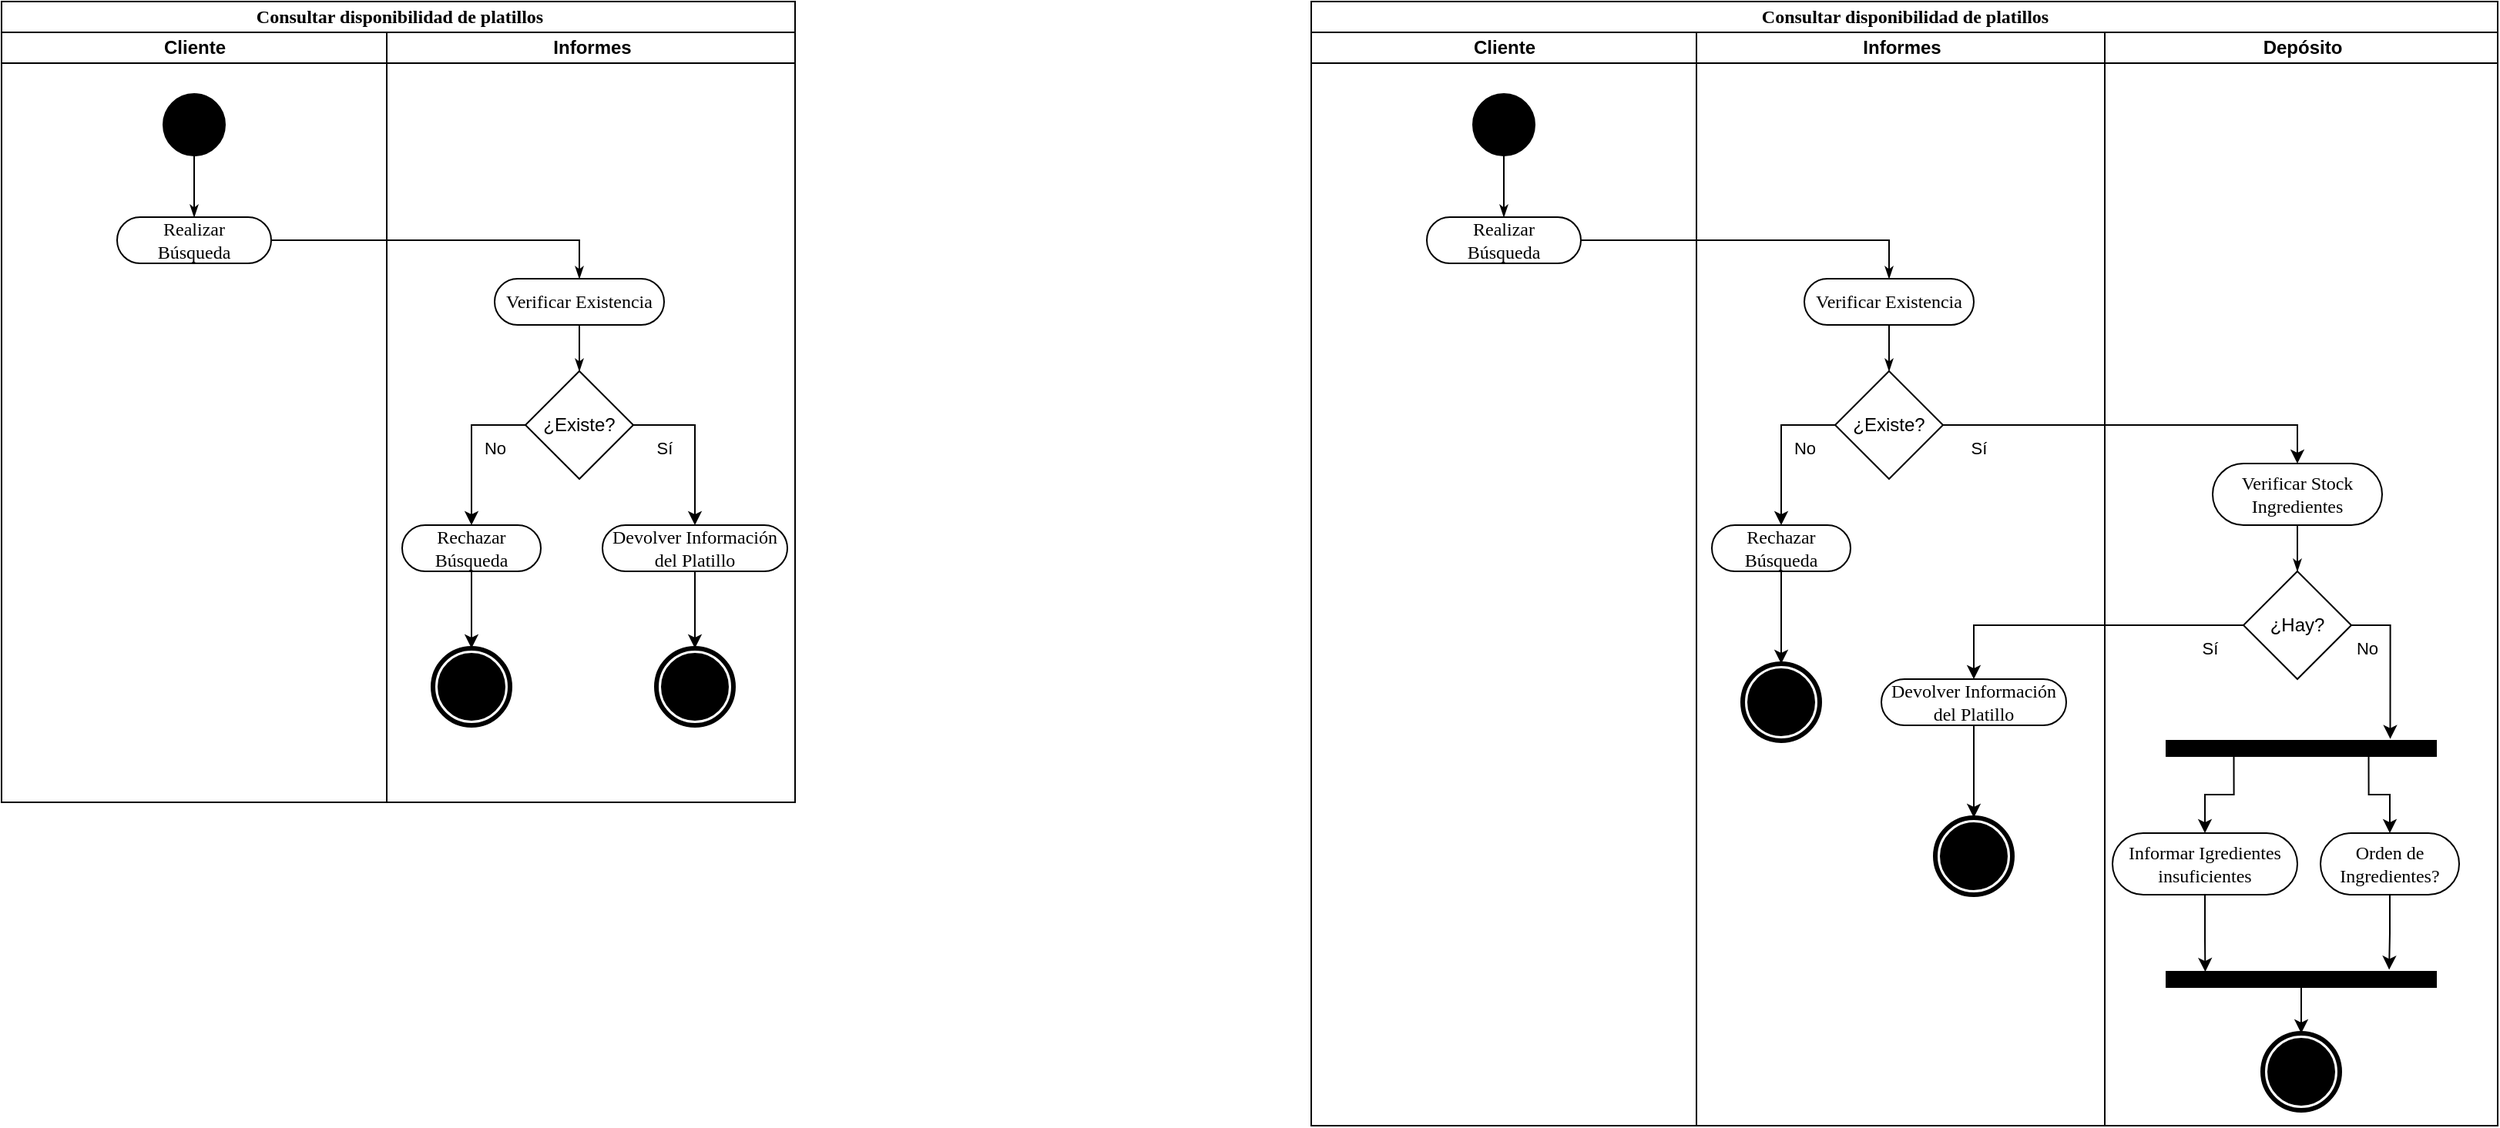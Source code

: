 <mxfile version="13.8.1" type="device"><diagram name="Page-1" id="0783ab3e-0a74-02c8-0abd-f7b4e66b4bec"><mxGraphModel dx="2620" dy="1186" grid="1" gridSize="10" guides="1" tooltips="1" connect="1" arrows="1" fold="1" page="1" pageScale="1" pageWidth="850" pageHeight="1100" background="#ffffff" math="0" shadow="0"><root><mxCell id="0"/><mxCell id="1" parent="0"/><mxCell id="1c1d494c118603dd-1" value="Consultar disponibilidad de platillos" style="swimlane;html=1;childLayout=stackLayout;startSize=20;rounded=0;shadow=0;comic=0;labelBackgroundColor=none;strokeWidth=1;fontFamily=Verdana;fontSize=12;align=center;" parent="1" vertex="1"><mxGeometry x="40" y="40" width="515" height="520" as="geometry"/></mxCell><mxCell id="1c1d494c118603dd-2" value="Cliente" style="swimlane;html=1;startSize=20;" parent="1c1d494c118603dd-1" vertex="1"><mxGeometry y="20" width="250" height="500" as="geometry"/></mxCell><mxCell id="60571a20871a0731-4" value="" style="ellipse;whiteSpace=wrap;html=1;rounded=0;shadow=0;comic=0;labelBackgroundColor=none;strokeWidth=1;fillColor=#000000;fontFamily=Verdana;fontSize=12;align=center;" parent="1c1d494c118603dd-2" vertex="1"><mxGeometry x="105" y="40" width="40" height="40" as="geometry"/></mxCell><mxCell id="1c1d494c118603dd-27" style="edgeStyle=orthogonalEdgeStyle;rounded=0;html=1;labelBackgroundColor=none;startArrow=none;startFill=0;startSize=5;endArrow=classicThin;endFill=1;endSize=5;jettySize=auto;orthogonalLoop=1;strokeWidth=1;fontFamily=Verdana;fontSize=12;entryX=0.5;entryY=0;entryDx=0;entryDy=0;" parent="1c1d494c118603dd-2" source="60571a20871a0731-4" target="Tj9fc9_SL6Puyq0dAb6u-1" edge="1"><mxGeometry relative="1" as="geometry"><mxPoint x="125" y="110" as="targetPoint"/></mxGeometry></mxCell><mxCell id="Tj9fc9_SL6Puyq0dAb6u-1" value="Realizar&lt;br&gt;Búsqueda" style="rounded=1;whiteSpace=wrap;html=1;shadow=0;comic=0;labelBackgroundColor=none;strokeWidth=1;fontFamily=Verdana;fontSize=12;align=center;arcSize=50;" vertex="1" parent="1c1d494c118603dd-2"><mxGeometry x="75" y="120" width="100" height="30" as="geometry"/></mxCell><mxCell id="1c1d494c118603dd-28" style="edgeStyle=orthogonalEdgeStyle;rounded=0;html=1;entryX=0.5;entryY=0;labelBackgroundColor=none;startArrow=none;startFill=0;startSize=5;endArrow=classicThin;endFill=1;endSize=5;jettySize=auto;orthogonalLoop=1;strokeWidth=1;fontFamily=Verdana;fontSize=12;entryDx=0;entryDy=0;exitX=1;exitY=0.5;exitDx=0;exitDy=0;" parent="1c1d494c118603dd-1" source="Tj9fc9_SL6Puyq0dAb6u-1" target="1c1d494c118603dd-6" edge="1"><mxGeometry relative="1" as="geometry"><Array as="points"><mxPoint x="375" y="155"/></Array><mxPoint x="190" y="155" as="sourcePoint"/><mxPoint x="353.5" y="180" as="targetPoint"/></mxGeometry></mxCell><mxCell id="1c1d494c118603dd-3" value="Informes" style="swimlane;html=1;startSize=20;" parent="1c1d494c118603dd-1" vertex="1"><mxGeometry x="250" y="20" width="265" height="500" as="geometry"/></mxCell><mxCell id="Tj9fc9_SL6Puyq0dAb6u-14" value="Rechazar Búsqueda" style="rounded=1;whiteSpace=wrap;html=1;shadow=0;comic=0;labelBackgroundColor=none;strokeWidth=1;fontFamily=Verdana;fontSize=12;align=center;arcSize=50;" vertex="1" parent="1c1d494c118603dd-3"><mxGeometry x="10" y="320" width="90" height="30" as="geometry"/></mxCell><mxCell id="Tj9fc9_SL6Puyq0dAb6u-15" style="edgeStyle=orthogonalEdgeStyle;rounded=0;orthogonalLoop=1;jettySize=auto;html=1;entryX=0.5;entryY=0;entryDx=0;entryDy=0;exitX=0.5;exitY=1;exitDx=0;exitDy=0;" edge="1" parent="1c1d494c118603dd-3" target="Tj9fc9_SL6Puyq0dAb6u-40" source="Tj9fc9_SL6Puyq0dAb6u-14"><mxGeometry relative="1" as="geometry"><mxPoint x="80" y="360" as="sourcePoint"/><mxPoint x="55" y="400" as="targetPoint"/></mxGeometry></mxCell><mxCell id="Tj9fc9_SL6Puyq0dAb6u-40" value="" style="shape=mxgraph.bpmn.shape;html=1;verticalLabelPosition=bottom;labelBackgroundColor=#ffffff;verticalAlign=top;align=center;perimeter=ellipsePerimeter;outlineConnect=0;outline=end;symbol=terminate;" vertex="1" parent="1c1d494c118603dd-3"><mxGeometry x="30" y="400" width="50" height="50" as="geometry"/></mxCell><mxCell id="1c1d494c118603dd-6" value="Verificar Existencia" style="rounded=1;whiteSpace=wrap;html=1;shadow=0;comic=0;labelBackgroundColor=none;strokeWidth=1;fontFamily=Verdana;fontSize=12;align=center;arcSize=50;" parent="1c1d494c118603dd-3" vertex="1"><mxGeometry x="70" y="160" width="110" height="30" as="geometry"/></mxCell><mxCell id="2JhK4XsdEuzoDTgycAD7-19" style="edgeStyle=orthogonalEdgeStyle;rounded=0;orthogonalLoop=1;jettySize=auto;html=1;exitX=0.5;exitY=1;exitDx=0;exitDy=0;entryX=0.5;entryY=0;entryDx=0;entryDy=0;" parent="1c1d494c118603dd-3" target="2JhK4XsdEuzoDTgycAD7-7" edge="1"><mxGeometry relative="1" as="geometry"><mxPoint x="125" y="670" as="sourcePoint"/></mxGeometry></mxCell><mxCell id="2JhK4XsdEuzoDTgycAD7-2" style="edgeStyle=orthogonalEdgeStyle;rounded=0;html=1;labelBackgroundColor=none;startArrow=none;startFill=0;startSize=5;endArrow=classicThin;endFill=1;endSize=5;jettySize=auto;orthogonalLoop=1;strokeWidth=1;fontFamily=Verdana;fontSize=12;exitX=0.5;exitY=1;exitDx=0;exitDy=0;entryX=0.5;entryY=0;entryDx=0;entryDy=0;" parent="1c1d494c118603dd-3" source="1c1d494c118603dd-6" target="Tj9fc9_SL6Puyq0dAb6u-9" edge="1"><mxGeometry relative="1" as="geometry"><Array as="points"/><mxPoint x="-320" y="240" as="sourcePoint"/><mxPoint x="125" y="241" as="targetPoint"/></mxGeometry></mxCell><mxCell id="Tj9fc9_SL6Puyq0dAb6u-9" value="¿Existe?" style="rhombus;whiteSpace=wrap;html=1;" vertex="1" parent="1c1d494c118603dd-3"><mxGeometry x="90" y="220" width="70" height="70" as="geometry"/></mxCell><mxCell id="Tj9fc9_SL6Puyq0dAb6u-11" style="edgeStyle=orthogonalEdgeStyle;rounded=0;orthogonalLoop=1;jettySize=auto;html=1;entryX=0.5;entryY=0;entryDx=0;entryDy=0;" edge="1" parent="1c1d494c118603dd-3" source="Tj9fc9_SL6Puyq0dAb6u-9" target="Tj9fc9_SL6Puyq0dAb6u-14"><mxGeometry relative="1" as="geometry"><mxPoint x="50" y="320" as="targetPoint"/><Array as="points"><mxPoint x="55" y="255"/></Array></mxGeometry></mxCell><mxCell id="Tj9fc9_SL6Puyq0dAb6u-12" value="No" style="edgeLabel;html=1;align=center;verticalAlign=middle;resizable=0;points=[];" vertex="1" connectable="0" parent="Tj9fc9_SL6Puyq0dAb6u-11"><mxGeometry x="-0.834" y="-1" relative="1" as="geometry"><mxPoint x="-11.43" y="16" as="offset"/></mxGeometry></mxCell><mxCell id="Tj9fc9_SL6Puyq0dAb6u-10" style="edgeStyle=orthogonalEdgeStyle;rounded=0;orthogonalLoop=1;jettySize=auto;html=1;entryX=0.5;entryY=0;entryDx=0;entryDy=0;" edge="1" parent="1c1d494c118603dd-3" source="Tj9fc9_SL6Puyq0dAb6u-9" target="Tj9fc9_SL6Puyq0dAb6u-4"><mxGeometry relative="1" as="geometry"><mxPoint x="200" y="280" as="targetPoint"/><Array as="points"><mxPoint x="200" y="255"/></Array></mxGeometry></mxCell><mxCell id="Tj9fc9_SL6Puyq0dAb6u-13" value="Sí" style="edgeLabel;html=1;align=center;verticalAlign=middle;resizable=0;points=[];" vertex="1" connectable="0" parent="Tj9fc9_SL6Puyq0dAb6u-10"><mxGeometry x="-0.486" relative="1" as="geometry"><mxPoint x="-6.86" y="15" as="offset"/></mxGeometry></mxCell><mxCell id="Tj9fc9_SL6Puyq0dAb6u-4" value="Devolver Información del Platillo" style="rounded=1;whiteSpace=wrap;html=1;shadow=0;comic=0;labelBackgroundColor=none;strokeWidth=1;fontFamily=Verdana;fontSize=12;align=center;arcSize=50;" vertex="1" parent="1c1d494c118603dd-3"><mxGeometry x="140" y="320" width="120" height="30" as="geometry"/></mxCell><mxCell id="Tj9fc9_SL6Puyq0dAb6u-41" style="edgeStyle=orthogonalEdgeStyle;rounded=0;orthogonalLoop=1;jettySize=auto;html=1;entryX=0.5;entryY=0;entryDx=0;entryDy=0;exitX=0.5;exitY=1;exitDx=0;exitDy=0;" edge="1" parent="1c1d494c118603dd-3" target="Tj9fc9_SL6Puyq0dAb6u-42" source="Tj9fc9_SL6Puyq0dAb6u-4"><mxGeometry relative="1" as="geometry"><mxPoint x="200" y="360" as="sourcePoint"/><mxPoint x="-90" y="340" as="targetPoint"/></mxGeometry></mxCell><mxCell id="Tj9fc9_SL6Puyq0dAb6u-42" value="" style="shape=mxgraph.bpmn.shape;html=1;verticalLabelPosition=bottom;labelBackgroundColor=#ffffff;verticalAlign=top;align=center;perimeter=ellipsePerimeter;outlineConnect=0;outline=end;symbol=terminate;" vertex="1" parent="1c1d494c118603dd-3"><mxGeometry x="175" y="400" width="50" height="50" as="geometry"/></mxCell><mxCell id="Tj9fc9_SL6Puyq0dAb6u-17" value="Consultar disponibilidad de platillos" style="swimlane;html=1;childLayout=stackLayout;startSize=20;rounded=0;shadow=0;comic=0;labelBackgroundColor=none;strokeWidth=1;fontFamily=Verdana;fontSize=12;align=center;" vertex="1" parent="1"><mxGeometry x="890" y="40" width="770" height="730" as="geometry"/></mxCell><mxCell id="Tj9fc9_SL6Puyq0dAb6u-18" value="Cliente" style="swimlane;html=1;startSize=20;" vertex="1" parent="Tj9fc9_SL6Puyq0dAb6u-17"><mxGeometry y="20" width="250" height="710" as="geometry"/></mxCell><mxCell id="Tj9fc9_SL6Puyq0dAb6u-19" value="" style="ellipse;whiteSpace=wrap;html=1;rounded=0;shadow=0;comic=0;labelBackgroundColor=none;strokeWidth=1;fillColor=#000000;fontFamily=Verdana;fontSize=12;align=center;" vertex="1" parent="Tj9fc9_SL6Puyq0dAb6u-18"><mxGeometry x="105" y="40" width="40" height="40" as="geometry"/></mxCell><mxCell id="Tj9fc9_SL6Puyq0dAb6u-20" style="edgeStyle=orthogonalEdgeStyle;rounded=0;html=1;labelBackgroundColor=none;startArrow=none;startFill=0;startSize=5;endArrow=classicThin;endFill=1;endSize=5;jettySize=auto;orthogonalLoop=1;strokeWidth=1;fontFamily=Verdana;fontSize=12;entryX=0.5;entryY=0;entryDx=0;entryDy=0;" edge="1" parent="Tj9fc9_SL6Puyq0dAb6u-18" source="Tj9fc9_SL6Puyq0dAb6u-19" target="Tj9fc9_SL6Puyq0dAb6u-21"><mxGeometry relative="1" as="geometry"><mxPoint x="125" y="110" as="targetPoint"/></mxGeometry></mxCell><mxCell id="Tj9fc9_SL6Puyq0dAb6u-21" value="Realizar&lt;br&gt;Búsqueda" style="rounded=1;whiteSpace=wrap;html=1;shadow=0;comic=0;labelBackgroundColor=none;strokeWidth=1;fontFamily=Verdana;fontSize=12;align=center;arcSize=50;" vertex="1" parent="Tj9fc9_SL6Puyq0dAb6u-18"><mxGeometry x="75" y="120" width="100" height="30" as="geometry"/></mxCell><mxCell id="Tj9fc9_SL6Puyq0dAb6u-22" style="edgeStyle=orthogonalEdgeStyle;rounded=0;html=1;entryX=0.5;entryY=0;labelBackgroundColor=none;startArrow=none;startFill=0;startSize=5;endArrow=classicThin;endFill=1;endSize=5;jettySize=auto;orthogonalLoop=1;strokeWidth=1;fontFamily=Verdana;fontSize=12;entryDx=0;entryDy=0;exitX=1;exitY=0.5;exitDx=0;exitDy=0;" edge="1" parent="Tj9fc9_SL6Puyq0dAb6u-17" source="Tj9fc9_SL6Puyq0dAb6u-21" target="Tj9fc9_SL6Puyq0dAb6u-27"><mxGeometry relative="1" as="geometry"><Array as="points"><mxPoint x="375" y="155"/></Array><mxPoint x="190" y="155" as="sourcePoint"/><mxPoint x="353.5" y="180" as="targetPoint"/></mxGeometry></mxCell><mxCell id="Tj9fc9_SL6Puyq0dAb6u-23" value="Informes" style="swimlane;html=1;startSize=20;" vertex="1" parent="Tj9fc9_SL6Puyq0dAb6u-17"><mxGeometry x="250" y="20" width="265" height="710" as="geometry"/></mxCell><mxCell id="Tj9fc9_SL6Puyq0dAb6u-24" value="Rechazar Búsqueda" style="rounded=1;whiteSpace=wrap;html=1;shadow=0;comic=0;labelBackgroundColor=none;strokeWidth=1;fontFamily=Verdana;fontSize=12;align=center;arcSize=50;" vertex="1" parent="Tj9fc9_SL6Puyq0dAb6u-23"><mxGeometry x="10" y="320" width="90" height="30" as="geometry"/></mxCell><mxCell id="Tj9fc9_SL6Puyq0dAb6u-25" style="edgeStyle=orthogonalEdgeStyle;rounded=0;orthogonalLoop=1;jettySize=auto;html=1;entryX=0.5;entryY=0;entryDx=0;entryDy=0;exitX=0.5;exitY=1;exitDx=0;exitDy=0;" edge="1" parent="Tj9fc9_SL6Puyq0dAb6u-23" source="Tj9fc9_SL6Puyq0dAb6u-24" target="Tj9fc9_SL6Puyq0dAb6u-39"><mxGeometry relative="1" as="geometry"><mxPoint x="80" y="360" as="sourcePoint"/><mxPoint x="55.0" y="400" as="targetPoint"/></mxGeometry></mxCell><mxCell id="Tj9fc9_SL6Puyq0dAb6u-39" value="" style="shape=mxgraph.bpmn.shape;html=1;verticalLabelPosition=bottom;labelBackgroundColor=#ffffff;verticalAlign=top;align=center;perimeter=ellipsePerimeter;outlineConnect=0;outline=end;symbol=terminate;" vertex="1" parent="Tj9fc9_SL6Puyq0dAb6u-23"><mxGeometry x="30" y="410" width="50" height="50" as="geometry"/></mxCell><mxCell id="Tj9fc9_SL6Puyq0dAb6u-27" value="Verificar Existencia" style="rounded=1;whiteSpace=wrap;html=1;shadow=0;comic=0;labelBackgroundColor=none;strokeWidth=1;fontFamily=Verdana;fontSize=12;align=center;arcSize=50;" vertex="1" parent="Tj9fc9_SL6Puyq0dAb6u-23"><mxGeometry x="70" y="160" width="110" height="30" as="geometry"/></mxCell><mxCell id="Tj9fc9_SL6Puyq0dAb6u-28" style="edgeStyle=orthogonalEdgeStyle;rounded=0;orthogonalLoop=1;jettySize=auto;html=1;exitX=0.5;exitY=1;exitDx=0;exitDy=0;entryX=0.5;entryY=0;entryDx=0;entryDy=0;" edge="1" parent="Tj9fc9_SL6Puyq0dAb6u-23"><mxGeometry relative="1" as="geometry"><mxPoint x="125" y="670" as="sourcePoint"/></mxGeometry></mxCell><mxCell id="Tj9fc9_SL6Puyq0dAb6u-29" style="edgeStyle=orthogonalEdgeStyle;rounded=0;html=1;labelBackgroundColor=none;startArrow=none;startFill=0;startSize=5;endArrow=classicThin;endFill=1;endSize=5;jettySize=auto;orthogonalLoop=1;strokeWidth=1;fontFamily=Verdana;fontSize=12;exitX=0.5;exitY=1;exitDx=0;exitDy=0;entryX=0.5;entryY=0;entryDx=0;entryDy=0;" edge="1" parent="Tj9fc9_SL6Puyq0dAb6u-23" source="Tj9fc9_SL6Puyq0dAb6u-27" target="Tj9fc9_SL6Puyq0dAb6u-30"><mxGeometry relative="1" as="geometry"><Array as="points"/><mxPoint x="-320" y="240" as="sourcePoint"/><mxPoint x="125" y="241" as="targetPoint"/></mxGeometry></mxCell><mxCell id="Tj9fc9_SL6Puyq0dAb6u-30" value="¿Existe?" style="rhombus;whiteSpace=wrap;html=1;" vertex="1" parent="Tj9fc9_SL6Puyq0dAb6u-23"><mxGeometry x="90" y="220" width="70" height="70" as="geometry"/></mxCell><mxCell id="Tj9fc9_SL6Puyq0dAb6u-31" style="edgeStyle=orthogonalEdgeStyle;rounded=0;orthogonalLoop=1;jettySize=auto;html=1;entryX=0.5;entryY=0;entryDx=0;entryDy=0;" edge="1" parent="Tj9fc9_SL6Puyq0dAb6u-23" source="Tj9fc9_SL6Puyq0dAb6u-30" target="Tj9fc9_SL6Puyq0dAb6u-24"><mxGeometry relative="1" as="geometry"><mxPoint x="50" y="320" as="targetPoint"/><Array as="points"><mxPoint x="55" y="255"/></Array></mxGeometry></mxCell><mxCell id="Tj9fc9_SL6Puyq0dAb6u-32" value="No" style="edgeLabel;html=1;align=center;verticalAlign=middle;resizable=0;points=[];" vertex="1" connectable="0" parent="Tj9fc9_SL6Puyq0dAb6u-31"><mxGeometry x="-0.834" y="-1" relative="1" as="geometry"><mxPoint x="-11.43" y="16" as="offset"/></mxGeometry></mxCell><mxCell id="Tj9fc9_SL6Puyq0dAb6u-43" style="edgeStyle=orthogonalEdgeStyle;rounded=0;orthogonalLoop=1;jettySize=auto;html=1;entryX=0.5;entryY=0;entryDx=0;entryDy=0;exitX=0.5;exitY=1;exitDx=0;exitDy=0;" edge="1" parent="Tj9fc9_SL6Puyq0dAb6u-23" target="Tj9fc9_SL6Puyq0dAb6u-44" source="Tj9fc9_SL6Puyq0dAb6u-35"><mxGeometry relative="1" as="geometry"><mxPoint x="180" y="460" as="sourcePoint"/><mxPoint x="-960.0" y="440" as="targetPoint"/></mxGeometry></mxCell><mxCell id="Tj9fc9_SL6Puyq0dAb6u-44" value="" style="shape=mxgraph.bpmn.shape;html=1;verticalLabelPosition=bottom;labelBackgroundColor=#ffffff;verticalAlign=top;align=center;perimeter=ellipsePerimeter;outlineConnect=0;outline=end;symbol=terminate;" vertex="1" parent="Tj9fc9_SL6Puyq0dAb6u-23"><mxGeometry x="155" y="510" width="50" height="50" as="geometry"/></mxCell><mxCell id="Tj9fc9_SL6Puyq0dAb6u-35" value="Devolver Información del Platillo" style="rounded=1;whiteSpace=wrap;html=1;shadow=0;comic=0;labelBackgroundColor=none;strokeWidth=1;fontFamily=Verdana;fontSize=12;align=center;arcSize=50;" vertex="1" parent="Tj9fc9_SL6Puyq0dAb6u-23"><mxGeometry x="120" y="420" width="120" height="30" as="geometry"/></mxCell><mxCell id="Tj9fc9_SL6Puyq0dAb6u-33" style="edgeStyle=orthogonalEdgeStyle;rounded=0;orthogonalLoop=1;jettySize=auto;html=1;entryX=0.5;entryY=0;entryDx=0;entryDy=0;" edge="1" parent="Tj9fc9_SL6Puyq0dAb6u-17" source="Tj9fc9_SL6Puyq0dAb6u-30" target="Tj9fc9_SL6Puyq0dAb6u-45"><mxGeometry relative="1" as="geometry"><mxPoint x="650" y="275" as="targetPoint"/><Array as="points"><mxPoint x="640" y="275"/></Array></mxGeometry></mxCell><mxCell id="Tj9fc9_SL6Puyq0dAb6u-34" value="Sí" style="edgeLabel;html=1;align=center;verticalAlign=middle;resizable=0;points=[];" vertex="1" connectable="0" parent="Tj9fc9_SL6Puyq0dAb6u-33"><mxGeometry x="-0.486" relative="1" as="geometry"><mxPoint x="-42.83" y="14.97" as="offset"/></mxGeometry></mxCell><mxCell id="Tj9fc9_SL6Puyq0dAb6u-48" style="edgeStyle=orthogonalEdgeStyle;rounded=0;orthogonalLoop=1;jettySize=auto;html=1;exitX=0;exitY=0.5;exitDx=0;exitDy=0;entryX=0.5;entryY=0;entryDx=0;entryDy=0;" edge="1" parent="Tj9fc9_SL6Puyq0dAb6u-17" source="Tj9fc9_SL6Puyq0dAb6u-47" target="Tj9fc9_SL6Puyq0dAb6u-35"><mxGeometry relative="1" as="geometry"><mxPoint x="420" y="440" as="targetPoint"/><Array as="points"><mxPoint x="430" y="405"/></Array><mxPoint x="580.0" y="415.0" as="sourcePoint"/></mxGeometry></mxCell><mxCell id="Tj9fc9_SL6Puyq0dAb6u-49" value="Sí" style="edgeLabel;html=1;align=center;verticalAlign=middle;resizable=0;points=[];" vertex="1" connectable="0" parent="Tj9fc9_SL6Puyq0dAb6u-48"><mxGeometry x="-0.486" relative="1" as="geometry"><mxPoint x="31.67" y="15" as="offset"/></mxGeometry></mxCell><mxCell id="Tj9fc9_SL6Puyq0dAb6u-36" value="Depósito" style="swimlane;html=1;startSize=20;" vertex="1" parent="Tj9fc9_SL6Puyq0dAb6u-17"><mxGeometry x="515" y="20" width="255" height="710" as="geometry"/></mxCell><mxCell id="Tj9fc9_SL6Puyq0dAb6u-46" style="edgeStyle=orthogonalEdgeStyle;rounded=0;html=1;labelBackgroundColor=none;startArrow=none;startFill=0;startSize=5;endArrow=classicThin;endFill=1;endSize=5;jettySize=auto;orthogonalLoop=1;strokeWidth=1;fontFamily=Verdana;fontSize=12;exitX=0.5;exitY=1;exitDx=0;exitDy=0;entryX=0.5;entryY=0;entryDx=0;entryDy=0;" edge="1" parent="Tj9fc9_SL6Puyq0dAb6u-36" target="Tj9fc9_SL6Puyq0dAb6u-47" source="Tj9fc9_SL6Puyq0dAb6u-45"><mxGeometry relative="1" as="geometry"><Array as="points"/><mxPoint x="125" y="320" as="sourcePoint"/><mxPoint x="-1015" y="311" as="targetPoint"/></mxGeometry></mxCell><mxCell id="Tj9fc9_SL6Puyq0dAb6u-75" style="edgeStyle=orthogonalEdgeStyle;rounded=0;orthogonalLoop=1;jettySize=auto;html=1;exitX=0.5;exitY=1;exitDx=0;exitDy=0;entryX=0.144;entryY=0.007;entryDx=0;entryDy=0;entryPerimeter=0;" edge="1" parent="Tj9fc9_SL6Puyq0dAb6u-36" source="Tj9fc9_SL6Puyq0dAb6u-65" target="Tj9fc9_SL6Puyq0dAb6u-74"><mxGeometry relative="1" as="geometry"><Array as="points"><mxPoint x="65" y="590"/><mxPoint x="65" y="590"/></Array></mxGeometry></mxCell><mxCell id="Tj9fc9_SL6Puyq0dAb6u-65" value="Informar Igredientes insuficientes" style="rounded=1;whiteSpace=wrap;html=1;shadow=0;comic=0;labelBackgroundColor=none;strokeWidth=1;fontFamily=Verdana;fontSize=12;align=center;arcSize=50;" vertex="1" parent="Tj9fc9_SL6Puyq0dAb6u-36"><mxGeometry x="5" y="520" width="120" height="40" as="geometry"/></mxCell><mxCell id="Tj9fc9_SL6Puyq0dAb6u-69" style="edgeStyle=orthogonalEdgeStyle;rounded=0;orthogonalLoop=1;jettySize=auto;html=1;exitX=0.25;exitY=1;exitDx=0;exitDy=0;entryX=0.5;entryY=0;entryDx=0;entryDy=0;" edge="1" parent="Tj9fc9_SL6Puyq0dAb6u-36" source="Tj9fc9_SL6Puyq0dAb6u-67" target="Tj9fc9_SL6Puyq0dAb6u-65"><mxGeometry relative="1" as="geometry"/></mxCell><mxCell id="Tj9fc9_SL6Puyq0dAb6u-70" style="edgeStyle=orthogonalEdgeStyle;rounded=0;orthogonalLoop=1;jettySize=auto;html=1;exitX=0.75;exitY=1;exitDx=0;exitDy=0;" edge="1" parent="Tj9fc9_SL6Puyq0dAb6u-36" source="Tj9fc9_SL6Puyq0dAb6u-67" target="Tj9fc9_SL6Puyq0dAb6u-66"><mxGeometry relative="1" as="geometry"/></mxCell><mxCell id="Tj9fc9_SL6Puyq0dAb6u-67" value="" style="whiteSpace=wrap;html=1;rounded=0;shadow=0;comic=0;labelBackgroundColor=none;strokeWidth=1;fillColor=#000000;fontFamily=Verdana;fontSize=12;align=center;rotation=0;" vertex="1" parent="Tj9fc9_SL6Puyq0dAb6u-36"><mxGeometry x="40" y="460" width="175" height="10" as="geometry"/></mxCell><mxCell id="Tj9fc9_SL6Puyq0dAb6u-47" value="¿Hay?" style="rhombus;whiteSpace=wrap;html=1;" vertex="1" parent="Tj9fc9_SL6Puyq0dAb6u-36"><mxGeometry x="90" y="350" width="70" height="70" as="geometry"/></mxCell><mxCell id="Tj9fc9_SL6Puyq0dAb6u-45" value="Verificar Stock Ingredientes" style="rounded=1;whiteSpace=wrap;html=1;shadow=0;comic=0;labelBackgroundColor=none;strokeWidth=1;fontFamily=Verdana;fontSize=12;align=center;arcSize=50;" vertex="1" parent="Tj9fc9_SL6Puyq0dAb6u-36"><mxGeometry x="70" y="280" width="110" height="40" as="geometry"/></mxCell><mxCell id="Tj9fc9_SL6Puyq0dAb6u-50" style="edgeStyle=orthogonalEdgeStyle;rounded=0;orthogonalLoop=1;jettySize=auto;html=1;entryX=0.83;entryY=-0.117;entryDx=0;entryDy=0;exitX=1;exitY=0.5;exitDx=0;exitDy=0;entryPerimeter=0;" edge="1" parent="Tj9fc9_SL6Puyq0dAb6u-36" source="Tj9fc9_SL6Puyq0dAb6u-47" target="Tj9fc9_SL6Puyq0dAb6u-67"><mxGeometry relative="1" as="geometry"><mxPoint x="205" y="445" as="targetPoint"/><Array as="points"><mxPoint x="185" y="385"/></Array><mxPoint x="240" y="380" as="sourcePoint"/></mxGeometry></mxCell><mxCell id="Tj9fc9_SL6Puyq0dAb6u-51" value="No" style="edgeLabel;html=1;align=center;verticalAlign=middle;resizable=0;points=[];" vertex="1" connectable="0" parent="Tj9fc9_SL6Puyq0dAb6u-50"><mxGeometry x="-0.834" y="-1" relative="1" as="geometry"><mxPoint x="2" y="13.99" as="offset"/></mxGeometry></mxCell><mxCell id="Tj9fc9_SL6Puyq0dAb6u-72" style="edgeStyle=orthogonalEdgeStyle;rounded=0;orthogonalLoop=1;jettySize=auto;html=1;entryX=0.5;entryY=0;entryDx=0;entryDy=0;exitX=0.5;exitY=1;exitDx=0;exitDy=0;" edge="1" parent="Tj9fc9_SL6Puyq0dAb6u-36" target="Tj9fc9_SL6Puyq0dAb6u-73" source="Tj9fc9_SL6Puyq0dAb6u-74"><mxGeometry relative="1" as="geometry"><mxPoint x="128" y="630" as="sourcePoint"/><mxPoint x="-2152.5" y="530" as="targetPoint"/></mxGeometry></mxCell><mxCell id="Tj9fc9_SL6Puyq0dAb6u-74" value="" style="whiteSpace=wrap;html=1;rounded=0;shadow=0;comic=0;labelBackgroundColor=none;strokeWidth=1;fillColor=#000000;fontFamily=Verdana;fontSize=12;align=center;rotation=0;" vertex="1" parent="Tj9fc9_SL6Puyq0dAb6u-36"><mxGeometry x="40" y="610" width="175" height="10" as="geometry"/></mxCell><mxCell id="Tj9fc9_SL6Puyq0dAb6u-73" value="" style="shape=mxgraph.bpmn.shape;html=1;verticalLabelPosition=bottom;labelBackgroundColor=#ffffff;verticalAlign=top;align=center;perimeter=ellipsePerimeter;outlineConnect=0;outline=end;symbol=terminate;" vertex="1" parent="Tj9fc9_SL6Puyq0dAb6u-36"><mxGeometry x="102.5" y="650" width="50" height="50" as="geometry"/></mxCell><mxCell id="Tj9fc9_SL6Puyq0dAb6u-66" value="Orden de&lt;br&gt;Ingredientes?" style="rounded=1;whiteSpace=wrap;html=1;shadow=0;comic=0;labelBackgroundColor=none;strokeWidth=1;fontFamily=Verdana;fontSize=12;align=center;arcSize=50;" vertex="1" parent="Tj9fc9_SL6Puyq0dAb6u-36"><mxGeometry x="140" y="520" width="90" height="40" as="geometry"/></mxCell><mxCell id="Tj9fc9_SL6Puyq0dAb6u-71" style="edgeStyle=orthogonalEdgeStyle;rounded=0;orthogonalLoop=1;jettySize=auto;html=1;exitX=0.5;exitY=1;exitDx=0;exitDy=0;entryX=0.826;entryY=-0.131;entryDx=0;entryDy=0;entryPerimeter=0;" edge="1" parent="Tj9fc9_SL6Puyq0dAb6u-36" source="Tj9fc9_SL6Puyq0dAb6u-66" target="Tj9fc9_SL6Puyq0dAb6u-74"><mxGeometry relative="1" as="geometry"><mxPoint x="185.172" y="600" as="targetPoint"/><Array as="points"><mxPoint x="185" y="585"/></Array></mxGeometry></mxCell></root></mxGraphModel></diagram></mxfile>